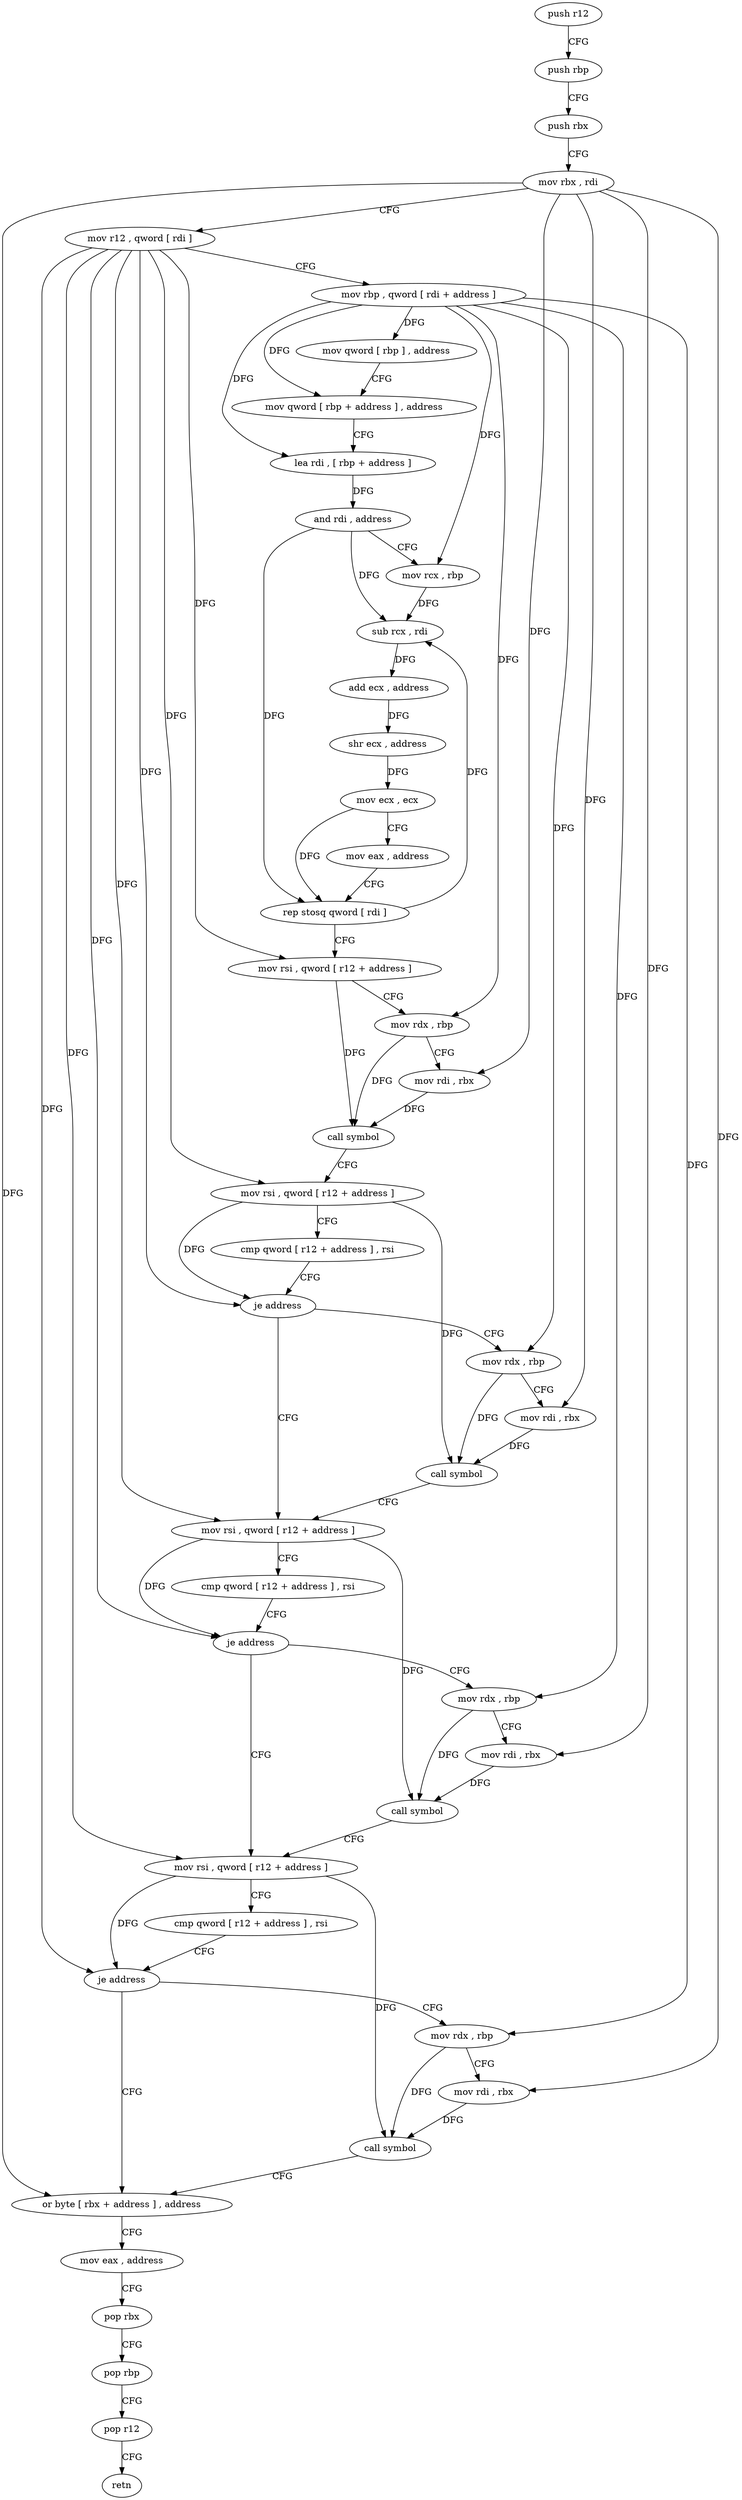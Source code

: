 digraph "func" {
"4370619" [label = "push r12" ]
"4370621" [label = "push rbp" ]
"4370622" [label = "push rbx" ]
"4370623" [label = "mov rbx , rdi" ]
"4370626" [label = "mov r12 , qword [ rdi ]" ]
"4370629" [label = "mov rbp , qword [ rdi + address ]" ]
"4370633" [label = "mov qword [ rbp ] , address" ]
"4370641" [label = "mov qword [ rbp + address ] , address" ]
"4370652" [label = "lea rdi , [ rbp + address ]" ]
"4370656" [label = "and rdi , address" ]
"4370660" [label = "mov rcx , rbp" ]
"4370663" [label = "sub rcx , rdi" ]
"4370666" [label = "add ecx , address" ]
"4370672" [label = "shr ecx , address" ]
"4370675" [label = "mov ecx , ecx" ]
"4370677" [label = "mov eax , address" ]
"4370682" [label = "rep stosq qword [ rdi ]" ]
"4370685" [label = "mov rsi , qword [ r12 + address ]" ]
"4370690" [label = "mov rdx , rbp" ]
"4370693" [label = "mov rdi , rbx" ]
"4370696" [label = "call symbol" ]
"4370701" [label = "mov rsi , qword [ r12 + address ]" ]
"4370706" [label = "cmp qword [ r12 + address ] , rsi" ]
"4370711" [label = "je address" ]
"4370724" [label = "mov rsi , qword [ r12 + address ]" ]
"4370713" [label = "mov rdx , rbp" ]
"4370729" [label = "cmp qword [ r12 + address ] , rsi" ]
"4370734" [label = "je address" ]
"4370747" [label = "mov rsi , qword [ r12 + address ]" ]
"4370736" [label = "mov rdx , rbp" ]
"4370716" [label = "mov rdi , rbx" ]
"4370719" [label = "call symbol" ]
"4370752" [label = "cmp qword [ r12 + address ] , rsi" ]
"4370757" [label = "je address" ]
"4370770" [label = "or byte [ rbx + address ] , address" ]
"4370759" [label = "mov rdx , rbp" ]
"4370739" [label = "mov rdi , rbx" ]
"4370742" [label = "call symbol" ]
"4370774" [label = "mov eax , address" ]
"4370779" [label = "pop rbx" ]
"4370780" [label = "pop rbp" ]
"4370781" [label = "pop r12" ]
"4370783" [label = "retn" ]
"4370762" [label = "mov rdi , rbx" ]
"4370765" [label = "call symbol" ]
"4370619" -> "4370621" [ label = "CFG" ]
"4370621" -> "4370622" [ label = "CFG" ]
"4370622" -> "4370623" [ label = "CFG" ]
"4370623" -> "4370626" [ label = "CFG" ]
"4370623" -> "4370693" [ label = "DFG" ]
"4370623" -> "4370716" [ label = "DFG" ]
"4370623" -> "4370739" [ label = "DFG" ]
"4370623" -> "4370770" [ label = "DFG" ]
"4370623" -> "4370762" [ label = "DFG" ]
"4370626" -> "4370629" [ label = "CFG" ]
"4370626" -> "4370685" [ label = "DFG" ]
"4370626" -> "4370701" [ label = "DFG" ]
"4370626" -> "4370711" [ label = "DFG" ]
"4370626" -> "4370724" [ label = "DFG" ]
"4370626" -> "4370734" [ label = "DFG" ]
"4370626" -> "4370747" [ label = "DFG" ]
"4370626" -> "4370757" [ label = "DFG" ]
"4370629" -> "4370633" [ label = "DFG" ]
"4370629" -> "4370641" [ label = "DFG" ]
"4370629" -> "4370652" [ label = "DFG" ]
"4370629" -> "4370660" [ label = "DFG" ]
"4370629" -> "4370690" [ label = "DFG" ]
"4370629" -> "4370713" [ label = "DFG" ]
"4370629" -> "4370736" [ label = "DFG" ]
"4370629" -> "4370759" [ label = "DFG" ]
"4370633" -> "4370641" [ label = "CFG" ]
"4370641" -> "4370652" [ label = "CFG" ]
"4370652" -> "4370656" [ label = "DFG" ]
"4370656" -> "4370660" [ label = "CFG" ]
"4370656" -> "4370663" [ label = "DFG" ]
"4370656" -> "4370682" [ label = "DFG" ]
"4370660" -> "4370663" [ label = "DFG" ]
"4370663" -> "4370666" [ label = "DFG" ]
"4370666" -> "4370672" [ label = "DFG" ]
"4370672" -> "4370675" [ label = "DFG" ]
"4370675" -> "4370677" [ label = "CFG" ]
"4370675" -> "4370682" [ label = "DFG" ]
"4370677" -> "4370682" [ label = "CFG" ]
"4370682" -> "4370685" [ label = "CFG" ]
"4370682" -> "4370663" [ label = "DFG" ]
"4370685" -> "4370690" [ label = "CFG" ]
"4370685" -> "4370696" [ label = "DFG" ]
"4370690" -> "4370693" [ label = "CFG" ]
"4370690" -> "4370696" [ label = "DFG" ]
"4370693" -> "4370696" [ label = "DFG" ]
"4370696" -> "4370701" [ label = "CFG" ]
"4370701" -> "4370706" [ label = "CFG" ]
"4370701" -> "4370711" [ label = "DFG" ]
"4370701" -> "4370719" [ label = "DFG" ]
"4370706" -> "4370711" [ label = "CFG" ]
"4370711" -> "4370724" [ label = "CFG" ]
"4370711" -> "4370713" [ label = "CFG" ]
"4370724" -> "4370729" [ label = "CFG" ]
"4370724" -> "4370734" [ label = "DFG" ]
"4370724" -> "4370742" [ label = "DFG" ]
"4370713" -> "4370716" [ label = "CFG" ]
"4370713" -> "4370719" [ label = "DFG" ]
"4370729" -> "4370734" [ label = "CFG" ]
"4370734" -> "4370747" [ label = "CFG" ]
"4370734" -> "4370736" [ label = "CFG" ]
"4370747" -> "4370752" [ label = "CFG" ]
"4370747" -> "4370757" [ label = "DFG" ]
"4370747" -> "4370765" [ label = "DFG" ]
"4370736" -> "4370739" [ label = "CFG" ]
"4370736" -> "4370742" [ label = "DFG" ]
"4370716" -> "4370719" [ label = "DFG" ]
"4370719" -> "4370724" [ label = "CFG" ]
"4370752" -> "4370757" [ label = "CFG" ]
"4370757" -> "4370770" [ label = "CFG" ]
"4370757" -> "4370759" [ label = "CFG" ]
"4370770" -> "4370774" [ label = "CFG" ]
"4370759" -> "4370762" [ label = "CFG" ]
"4370759" -> "4370765" [ label = "DFG" ]
"4370739" -> "4370742" [ label = "DFG" ]
"4370742" -> "4370747" [ label = "CFG" ]
"4370774" -> "4370779" [ label = "CFG" ]
"4370779" -> "4370780" [ label = "CFG" ]
"4370780" -> "4370781" [ label = "CFG" ]
"4370781" -> "4370783" [ label = "CFG" ]
"4370762" -> "4370765" [ label = "DFG" ]
"4370765" -> "4370770" [ label = "CFG" ]
}
